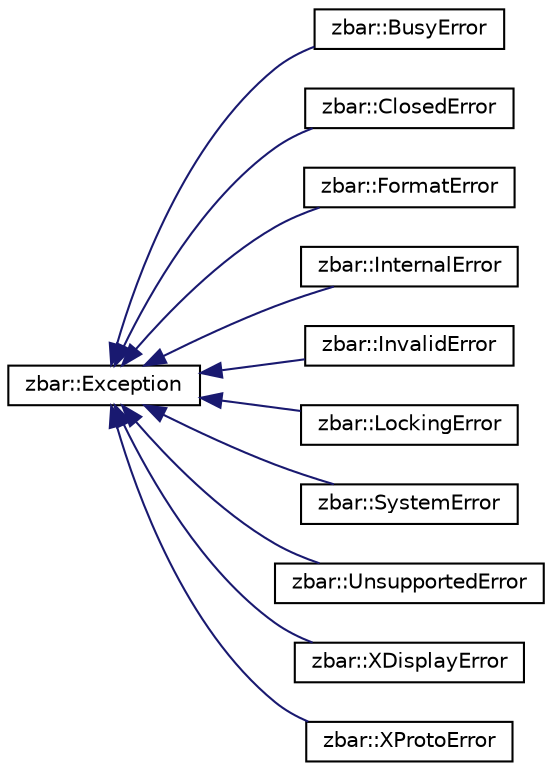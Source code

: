 digraph G
{
  edge [fontname="Helvetica",fontsize="10",labelfontname="Helvetica",labelfontsize="10"];
  node [fontname="Helvetica",fontsize="10",shape=record];
  rankdir=LR;
  Node1 [label="zbar::Exception",height=0.2,width=0.4,color="black", fillcolor="white", style="filled",URL="$classzbar_1_1_exception.html",tooltip="base class for exceptions defined by this API."];
  Node1 -> Node2 [dir=back,color="midnightblue",fontsize="10",style="solid",fontname="Helvetica"];
  Node2 [label="zbar::BusyError",height=0.2,width=0.4,color="black", fillcolor="white", style="filled",URL="$classzbar_1_1_busy_error.html",tooltip="all resources busy."];
  Node1 -> Node3 [dir=back,color="midnightblue",fontsize="10",style="solid",fontname="Helvetica"];
  Node3 [label="zbar::ClosedError",height=0.2,width=0.4,color="black", fillcolor="white", style="filled",URL="$classzbar_1_1_closed_error.html",tooltip="output window is closed."];
  Node1 -> Node4 [dir=back,color="midnightblue",fontsize="10",style="solid",fontname="Helvetica"];
  Node4 [label="zbar::FormatError",height=0.2,width=0.4,color="black", fillcolor="white", style="filled",URL="$classzbar_1_1_format_error.html",tooltip="image format error"];
  Node1 -> Node5 [dir=back,color="midnightblue",fontsize="10",style="solid",fontname="Helvetica"];
  Node5 [label="zbar::InternalError",height=0.2,width=0.4,color="black", fillcolor="white", style="filled",URL="$classzbar_1_1_internal_error.html",tooltip="internal library error."];
  Node1 -> Node6 [dir=back,color="midnightblue",fontsize="10",style="solid",fontname="Helvetica"];
  Node6 [label="zbar::InvalidError",height=0.2,width=0.4,color="black", fillcolor="white", style="filled",URL="$classzbar_1_1_invalid_error.html",tooltip="invalid request."];
  Node1 -> Node7 [dir=back,color="midnightblue",fontsize="10",style="solid",fontname="Helvetica"];
  Node7 [label="zbar::LockingError",height=0.2,width=0.4,color="black", fillcolor="white", style="filled",URL="$classzbar_1_1_locking_error.html",tooltip="locking error."];
  Node1 -> Node8 [dir=back,color="midnightblue",fontsize="10",style="solid",fontname="Helvetica"];
  Node8 [label="zbar::SystemError",height=0.2,width=0.4,color="black", fillcolor="white", style="filled",URL="$classzbar_1_1_system_error.html",tooltip="failed system call."];
  Node1 -> Node9 [dir=back,color="midnightblue",fontsize="10",style="solid",fontname="Helvetica"];
  Node9 [label="zbar::UnsupportedError",height=0.2,width=0.4,color="black", fillcolor="white", style="filled",URL="$classzbar_1_1_unsupported_error.html",tooltip="unsupported request."];
  Node1 -> Node10 [dir=back,color="midnightblue",fontsize="10",style="solid",fontname="Helvetica"];
  Node10 [label="zbar::XDisplayError",height=0.2,width=0.4,color="black", fillcolor="white", style="filled",URL="$classzbar_1_1_x_display_error.html",tooltip="X11 display error."];
  Node1 -> Node11 [dir=back,color="midnightblue",fontsize="10",style="solid",fontname="Helvetica"];
  Node11 [label="zbar::XProtoError",height=0.2,width=0.4,color="black", fillcolor="white", style="filled",URL="$classzbar_1_1_x_proto_error.html",tooltip="X11 protocol error."];
}
